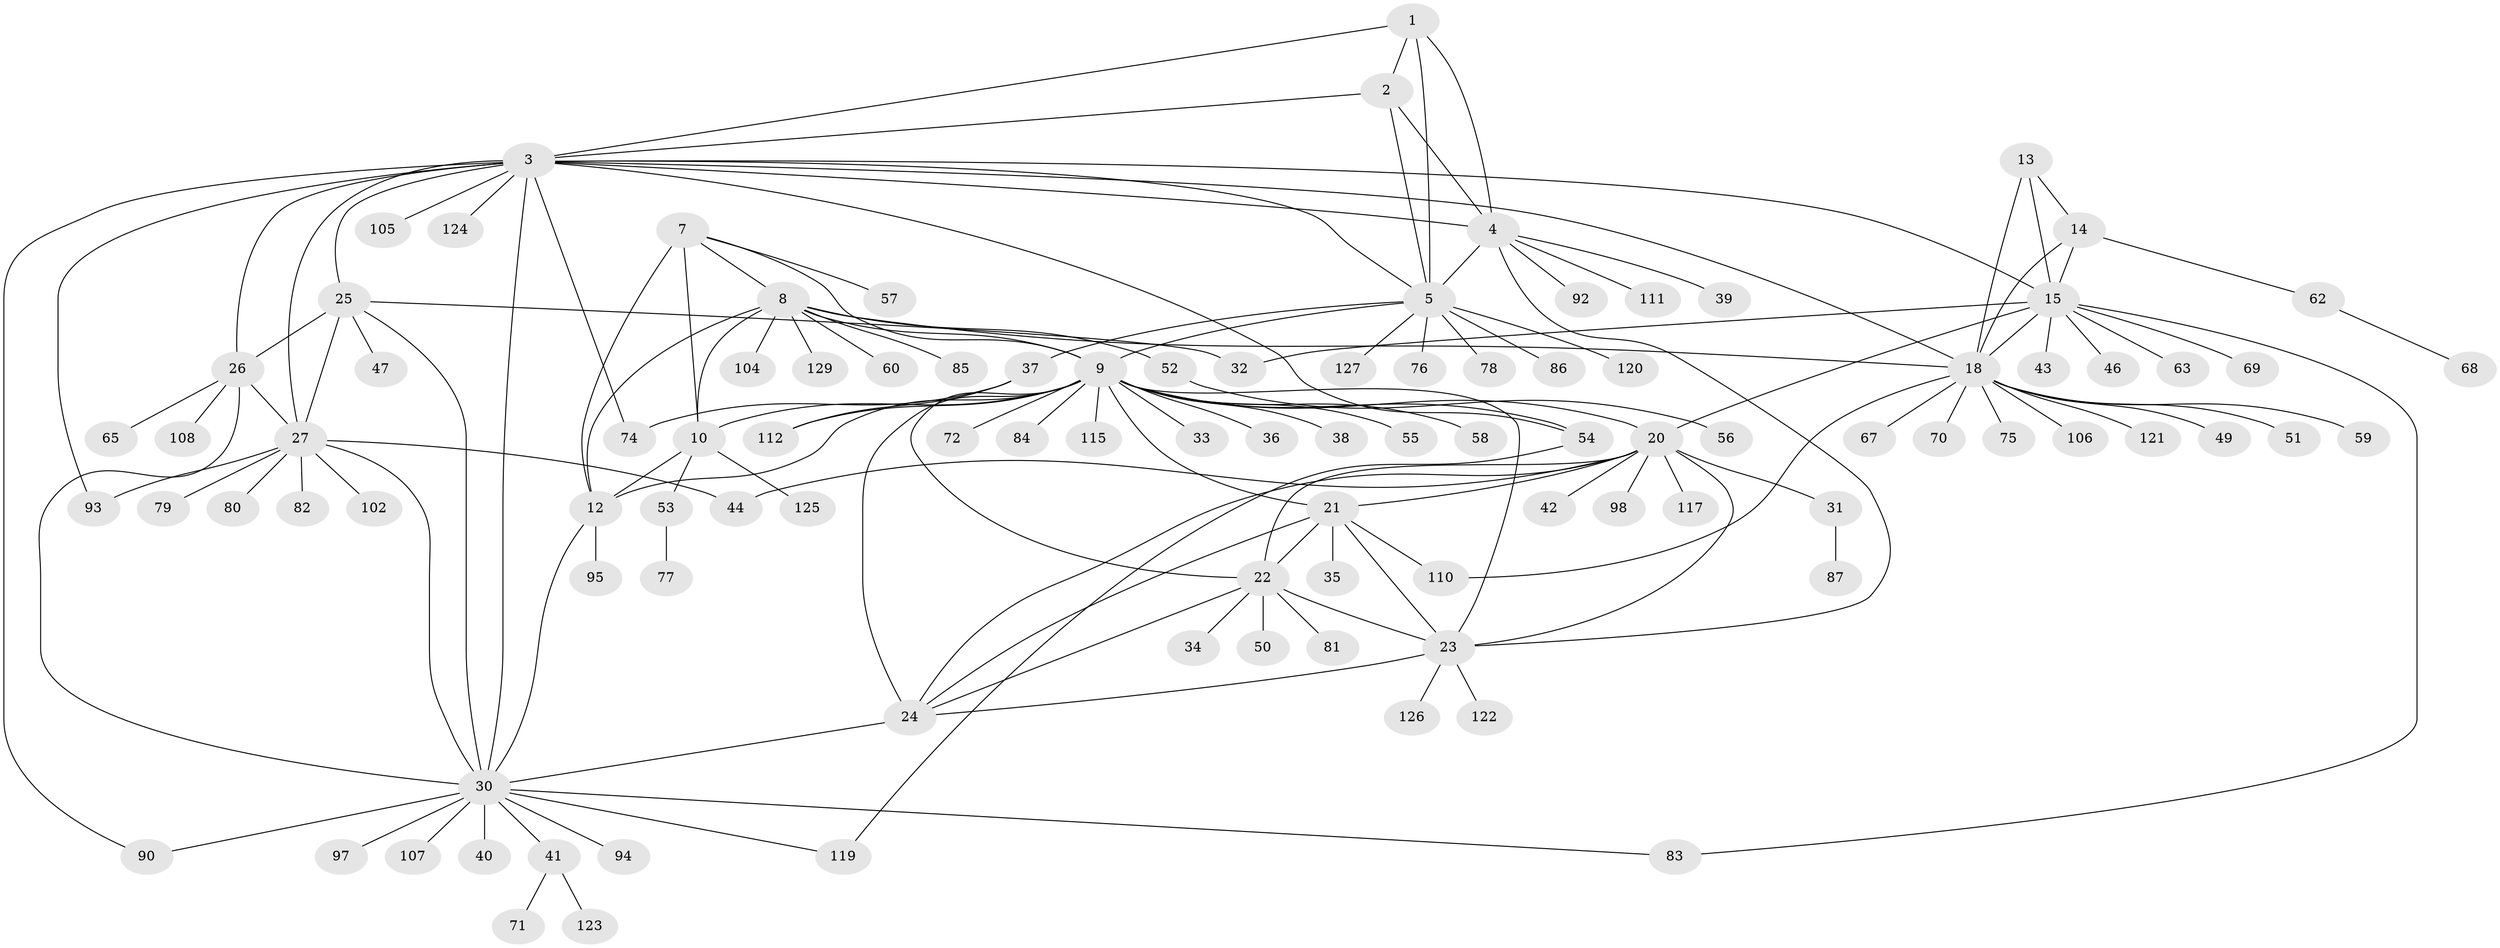 // original degree distribution, {5: 0.03875968992248062, 6: 0.03875968992248062, 12: 0.031007751937984496, 10: 0.023255813953488372, 7: 0.015503875968992248, 8: 0.03875968992248062, 9: 0.023255813953488372, 17: 0.007751937984496124, 13: 0.007751937984496124, 16: 0.007751937984496124, 3: 0.031007751937984496, 2: 0.13953488372093023, 1: 0.5891472868217055, 4: 0.007751937984496124}
// Generated by graph-tools (version 1.1) at 2025/42/03/06/25 10:42:12]
// undirected, 102 vertices, 148 edges
graph export_dot {
graph [start="1"]
  node [color=gray90,style=filled];
  1 [super="+6"];
  2 [super="+61"];
  3 [super="+29"];
  4 [super="+73"];
  5 [super="+91"];
  7;
  8 [super="+99"];
  9 [super="+19"];
  10 [super="+11"];
  12 [super="+113"];
  13 [super="+17"];
  14;
  15 [super="+16"];
  18 [super="+109"];
  20 [super="+118"];
  21;
  22 [super="+66"];
  23 [super="+100"];
  24;
  25 [super="+88"];
  26 [super="+103"];
  27 [super="+28"];
  30 [super="+48"];
  31 [super="+128"];
  32;
  33;
  34;
  35 [super="+89"];
  36;
  37 [super="+45"];
  38;
  39 [super="+64"];
  40;
  41;
  42;
  43;
  44;
  46;
  47;
  49;
  50;
  51;
  52;
  53;
  54;
  55;
  56;
  57;
  58;
  59;
  60;
  62 [super="+114"];
  63 [super="+96"];
  65;
  67;
  68;
  69 [super="+101"];
  70;
  71;
  72 [super="+116"];
  74;
  75;
  76;
  77;
  78;
  79;
  80;
  81;
  82;
  83;
  84;
  85;
  86;
  87;
  90;
  92;
  93;
  94;
  95;
  97;
  98;
  102;
  104;
  105;
  106;
  107;
  108;
  110;
  111;
  112;
  115;
  117;
  119;
  120;
  121;
  122;
  123;
  124;
  125;
  126;
  127;
  129;
  1 -- 2 [weight=2];
  1 -- 3 [weight=2];
  1 -- 4 [weight=2];
  1 -- 5 [weight=2];
  2 -- 3;
  2 -- 4;
  2 -- 5;
  3 -- 4;
  3 -- 5;
  3 -- 18;
  3 -- 54;
  3 -- 90;
  3 -- 93;
  3 -- 105;
  3 -- 124;
  3 -- 74;
  3 -- 25;
  3 -- 26;
  3 -- 27 [weight=2];
  3 -- 30;
  3 -- 15;
  4 -- 5;
  4 -- 23;
  4 -- 39;
  4 -- 92;
  4 -- 111;
  5 -- 9;
  5 -- 37;
  5 -- 76;
  5 -- 78;
  5 -- 86;
  5 -- 127;
  5 -- 120;
  7 -- 8;
  7 -- 9;
  7 -- 10 [weight=2];
  7 -- 12;
  7 -- 57;
  8 -- 9;
  8 -- 10 [weight=2];
  8 -- 12;
  8 -- 18;
  8 -- 52;
  8 -- 60;
  8 -- 85;
  8 -- 104;
  8 -- 129;
  9 -- 10 [weight=2];
  9 -- 12;
  9 -- 55;
  9 -- 72;
  9 -- 84;
  9 -- 33;
  9 -- 36;
  9 -- 38;
  9 -- 112;
  9 -- 115;
  9 -- 20;
  9 -- 21;
  9 -- 22;
  9 -- 23;
  9 -- 24;
  9 -- 54;
  9 -- 58;
  10 -- 12 [weight=2];
  10 -- 53;
  10 -- 125;
  12 -- 30;
  12 -- 95;
  13 -- 14 [weight=2];
  13 -- 15 [weight=4];
  13 -- 18 [weight=2];
  14 -- 15 [weight=2];
  14 -- 18;
  14 -- 62;
  15 -- 18 [weight=2];
  15 -- 20;
  15 -- 32;
  15 -- 43;
  15 -- 69;
  15 -- 46;
  15 -- 83;
  15 -- 63;
  18 -- 49;
  18 -- 51;
  18 -- 59;
  18 -- 67;
  18 -- 70;
  18 -- 75;
  18 -- 106;
  18 -- 110;
  18 -- 121;
  20 -- 21;
  20 -- 22;
  20 -- 23;
  20 -- 24;
  20 -- 31;
  20 -- 42;
  20 -- 44;
  20 -- 98;
  20 -- 117;
  21 -- 22;
  21 -- 23;
  21 -- 24;
  21 -- 35;
  21 -- 110;
  22 -- 23;
  22 -- 24;
  22 -- 34;
  22 -- 50;
  22 -- 81;
  23 -- 24;
  23 -- 122;
  23 -- 126;
  24 -- 30;
  25 -- 26;
  25 -- 27 [weight=2];
  25 -- 30;
  25 -- 32;
  25 -- 47;
  26 -- 27 [weight=2];
  26 -- 30;
  26 -- 65;
  26 -- 108;
  27 -- 30 [weight=2];
  27 -- 44;
  27 -- 79;
  27 -- 82;
  27 -- 93;
  27 -- 102;
  27 -- 80;
  30 -- 40;
  30 -- 41;
  30 -- 83;
  30 -- 90;
  30 -- 94;
  30 -- 97;
  30 -- 107;
  30 -- 119;
  31 -- 87;
  37 -- 74;
  37 -- 112;
  41 -- 71;
  41 -- 123;
  52 -- 56;
  53 -- 77;
  54 -- 119;
  62 -- 68;
}
